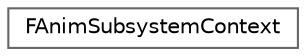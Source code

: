 digraph "Graphical Class Hierarchy"
{
 // INTERACTIVE_SVG=YES
 // LATEX_PDF_SIZE
  bgcolor="transparent";
  edge [fontname=Helvetica,fontsize=10,labelfontname=Helvetica,labelfontsize=10];
  node [fontname=Helvetica,fontsize=10,shape=box,height=0.2,width=0.4];
  rankdir="LR";
  Node0 [id="Node000000",label="FAnimSubsystemContext",height=0.2,width=0.4,color="grey40", fillcolor="white", style="filled",URL="$d3/dc9/structFAnimSubsystemContext.html",tooltip=" "];
}
